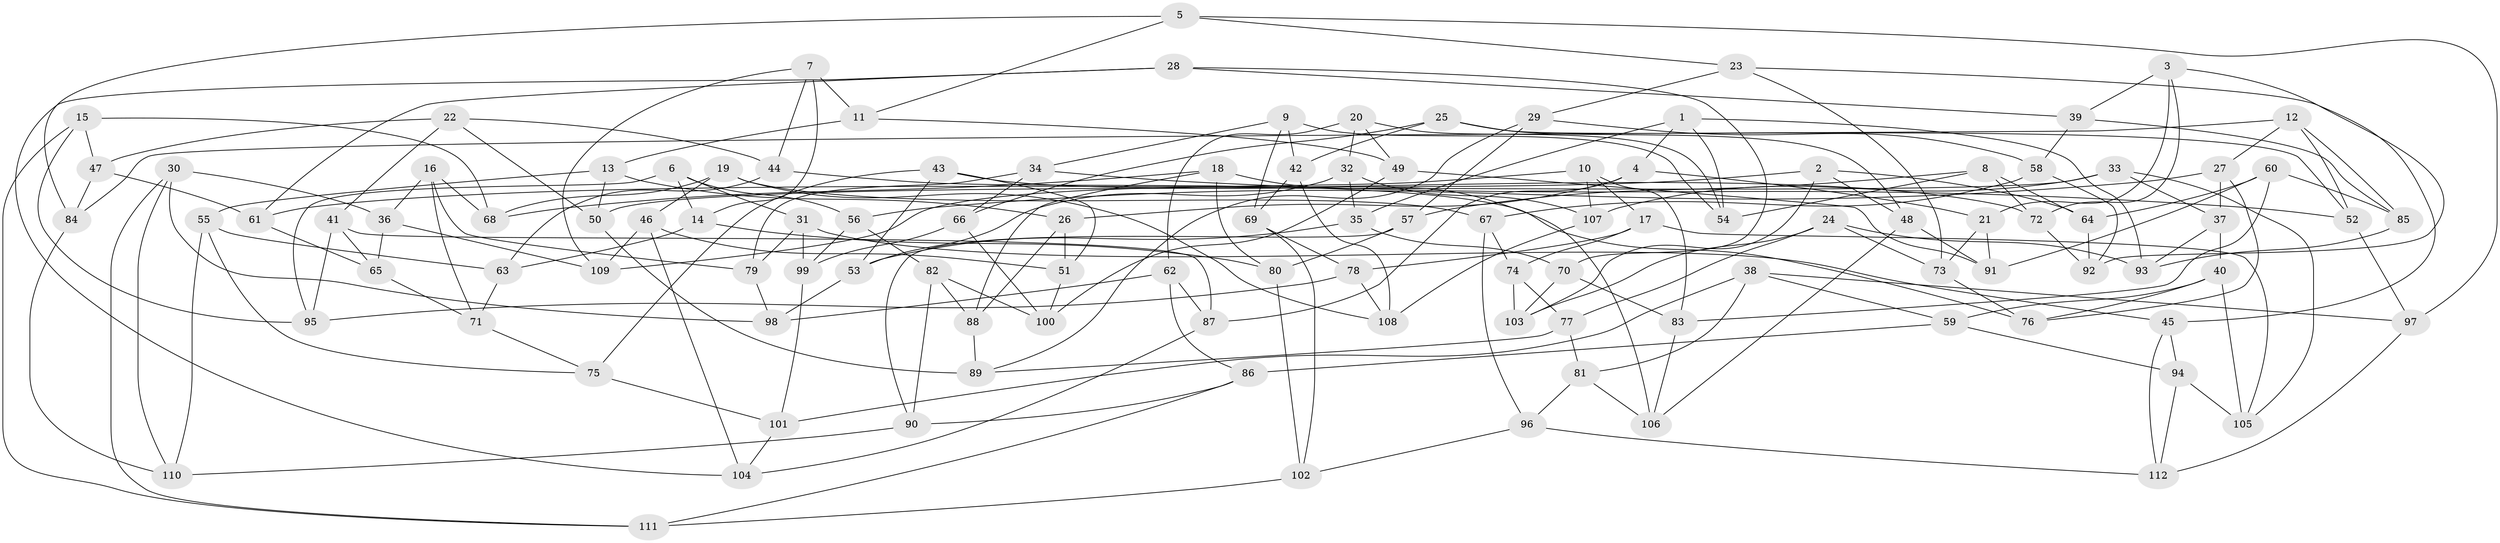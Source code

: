 // Generated by graph-tools (version 1.1) at 2025/26/03/09/25 03:26:55]
// undirected, 112 vertices, 224 edges
graph export_dot {
graph [start="1"]
  node [color=gray90,style=filled];
  1;
  2;
  3;
  4;
  5;
  6;
  7;
  8;
  9;
  10;
  11;
  12;
  13;
  14;
  15;
  16;
  17;
  18;
  19;
  20;
  21;
  22;
  23;
  24;
  25;
  26;
  27;
  28;
  29;
  30;
  31;
  32;
  33;
  34;
  35;
  36;
  37;
  38;
  39;
  40;
  41;
  42;
  43;
  44;
  45;
  46;
  47;
  48;
  49;
  50;
  51;
  52;
  53;
  54;
  55;
  56;
  57;
  58;
  59;
  60;
  61;
  62;
  63;
  64;
  65;
  66;
  67;
  68;
  69;
  70;
  71;
  72;
  73;
  74;
  75;
  76;
  77;
  78;
  79;
  80;
  81;
  82;
  83;
  84;
  85;
  86;
  87;
  88;
  89;
  90;
  91;
  92;
  93;
  94;
  95;
  96;
  97;
  98;
  99;
  100;
  101;
  102;
  103;
  104;
  105;
  106;
  107;
  108;
  109;
  110;
  111;
  112;
  1 -- 54;
  1 -- 4;
  1 -- 35;
  1 -- 93;
  2 -- 48;
  2 -- 64;
  2 -- 103;
  2 -- 61;
  3 -- 39;
  3 -- 72;
  3 -- 92;
  3 -- 21;
  4 -- 26;
  4 -- 21;
  4 -- 87;
  5 -- 11;
  5 -- 84;
  5 -- 97;
  5 -- 23;
  6 -- 56;
  6 -- 14;
  6 -- 95;
  6 -- 31;
  7 -- 11;
  7 -- 44;
  7 -- 14;
  7 -- 109;
  8 -- 57;
  8 -- 54;
  8 -- 72;
  8 -- 64;
  9 -- 42;
  9 -- 69;
  9 -- 54;
  9 -- 34;
  10 -- 17;
  10 -- 107;
  10 -- 83;
  10 -- 109;
  11 -- 13;
  11 -- 49;
  12 -- 27;
  12 -- 84;
  12 -- 52;
  12 -- 85;
  13 -- 55;
  13 -- 50;
  13 -- 26;
  14 -- 80;
  14 -- 63;
  15 -- 95;
  15 -- 68;
  15 -- 47;
  15 -- 111;
  16 -- 71;
  16 -- 68;
  16 -- 36;
  16 -- 79;
  17 -- 74;
  17 -- 78;
  17 -- 105;
  18 -- 106;
  18 -- 80;
  18 -- 88;
  18 -- 68;
  19 -- 68;
  19 -- 67;
  19 -- 46;
  19 -- 108;
  20 -- 62;
  20 -- 54;
  20 -- 32;
  20 -- 49;
  21 -- 73;
  21 -- 91;
  22 -- 41;
  22 -- 47;
  22 -- 44;
  22 -- 50;
  23 -- 29;
  23 -- 45;
  23 -- 73;
  24 -- 103;
  24 -- 93;
  24 -- 73;
  24 -- 77;
  25 -- 42;
  25 -- 66;
  25 -- 48;
  25 -- 52;
  26 -- 88;
  26 -- 51;
  27 -- 56;
  27 -- 76;
  27 -- 37;
  28 -- 104;
  28 -- 61;
  28 -- 70;
  28 -- 39;
  29 -- 89;
  29 -- 58;
  29 -- 57;
  30 -- 110;
  30 -- 36;
  30 -- 98;
  30 -- 111;
  31 -- 79;
  31 -- 99;
  31 -- 45;
  32 -- 107;
  32 -- 35;
  32 -- 53;
  33 -- 50;
  33 -- 37;
  33 -- 107;
  33 -- 105;
  34 -- 66;
  34 -- 52;
  34 -- 79;
  35 -- 70;
  35 -- 53;
  36 -- 65;
  36 -- 109;
  37 -- 93;
  37 -- 40;
  38 -- 59;
  38 -- 97;
  38 -- 101;
  38 -- 81;
  39 -- 58;
  39 -- 85;
  40 -- 76;
  40 -- 105;
  40 -- 59;
  41 -- 87;
  41 -- 95;
  41 -- 65;
  42 -- 69;
  42 -- 108;
  43 -- 75;
  43 -- 53;
  43 -- 72;
  43 -- 51;
  44 -- 63;
  44 -- 76;
  45 -- 94;
  45 -- 112;
  46 -- 104;
  46 -- 109;
  46 -- 51;
  47 -- 84;
  47 -- 61;
  48 -- 106;
  48 -- 91;
  49 -- 100;
  49 -- 91;
  50 -- 89;
  51 -- 100;
  52 -- 97;
  53 -- 98;
  55 -- 63;
  55 -- 110;
  55 -- 75;
  56 -- 82;
  56 -- 99;
  57 -- 80;
  57 -- 90;
  58 -- 92;
  58 -- 67;
  59 -- 94;
  59 -- 86;
  60 -- 64;
  60 -- 91;
  60 -- 83;
  60 -- 85;
  61 -- 65;
  62 -- 86;
  62 -- 98;
  62 -- 87;
  63 -- 71;
  64 -- 92;
  65 -- 71;
  66 -- 99;
  66 -- 100;
  67 -- 96;
  67 -- 74;
  69 -- 78;
  69 -- 102;
  70 -- 103;
  70 -- 83;
  71 -- 75;
  72 -- 92;
  73 -- 76;
  74 -- 77;
  74 -- 103;
  75 -- 101;
  77 -- 89;
  77 -- 81;
  78 -- 108;
  78 -- 95;
  79 -- 98;
  80 -- 102;
  81 -- 96;
  81 -- 106;
  82 -- 100;
  82 -- 88;
  82 -- 90;
  83 -- 106;
  84 -- 110;
  85 -- 93;
  86 -- 111;
  86 -- 90;
  87 -- 104;
  88 -- 89;
  90 -- 110;
  94 -- 105;
  94 -- 112;
  96 -- 102;
  96 -- 112;
  97 -- 112;
  99 -- 101;
  101 -- 104;
  102 -- 111;
  107 -- 108;
}
